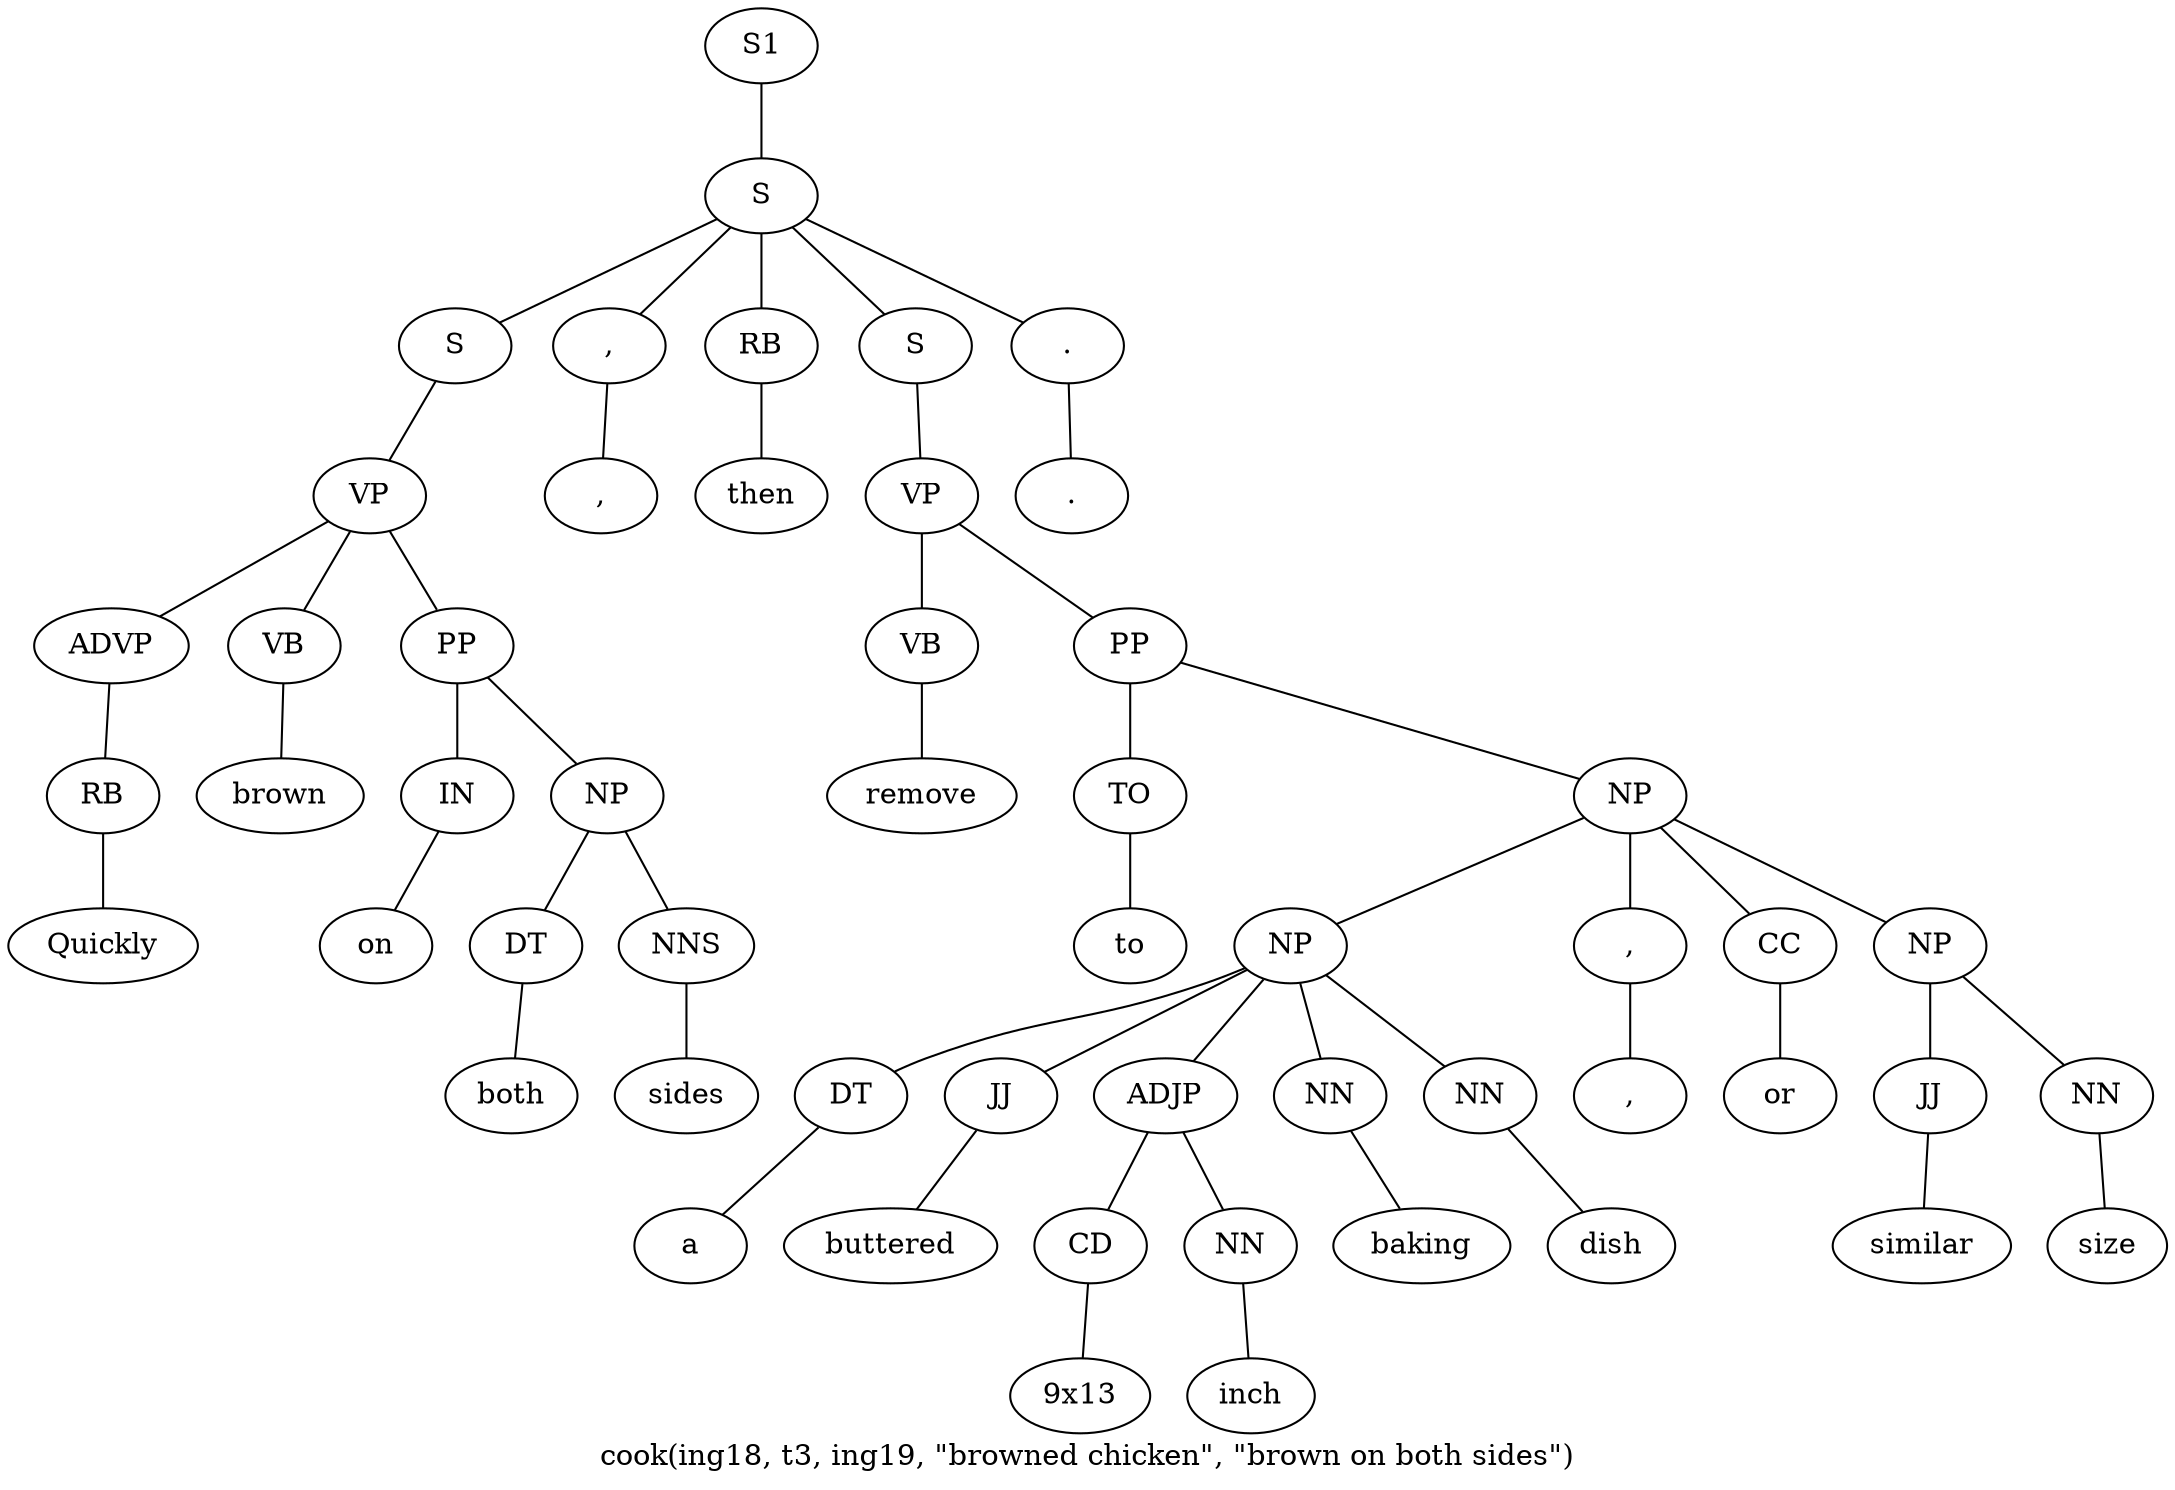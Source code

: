 graph SyntaxGraph {
	label = "cook(ing18, t3, ing19, \"browned chicken\", \"brown on both sides\")";
	Node0 [label="S1"];
	Node1 [label="S"];
	Node2 [label="S"];
	Node3 [label="VP"];
	Node4 [label="ADVP"];
	Node5 [label="RB"];
	Node6 [label="Quickly"];
	Node7 [label="VB"];
	Node8 [label="brown"];
	Node9 [label="PP"];
	Node10 [label="IN"];
	Node11 [label="on"];
	Node12 [label="NP"];
	Node13 [label="DT"];
	Node14 [label="both"];
	Node15 [label="NNS"];
	Node16 [label="sides"];
	Node17 [label=","];
	Node18 [label=","];
	Node19 [label="RB"];
	Node20 [label="then"];
	Node21 [label="S"];
	Node22 [label="VP"];
	Node23 [label="VB"];
	Node24 [label="remove"];
	Node25 [label="PP"];
	Node26 [label="TO"];
	Node27 [label="to"];
	Node28 [label="NP"];
	Node29 [label="NP"];
	Node30 [label="DT"];
	Node31 [label="a"];
	Node32 [label="JJ"];
	Node33 [label="buttered"];
	Node34 [label="ADJP"];
	Node35 [label="CD"];
	Node36 [label="9x13"];
	Node37 [label="NN"];
	Node38 [label="inch"];
	Node39 [label="NN"];
	Node40 [label="baking"];
	Node41 [label="NN"];
	Node42 [label="dish"];
	Node43 [label=","];
	Node44 [label=","];
	Node45 [label="CC"];
	Node46 [label="or"];
	Node47 [label="NP"];
	Node48 [label="JJ"];
	Node49 [label="similar"];
	Node50 [label="NN"];
	Node51 [label="size"];
	Node52 [label="."];
	Node53 [label="."];

	Node0 -- Node1;
	Node1 -- Node2;
	Node1 -- Node17;
	Node1 -- Node19;
	Node1 -- Node21;
	Node1 -- Node52;
	Node2 -- Node3;
	Node3 -- Node4;
	Node3 -- Node7;
	Node3 -- Node9;
	Node4 -- Node5;
	Node5 -- Node6;
	Node7 -- Node8;
	Node9 -- Node10;
	Node9 -- Node12;
	Node10 -- Node11;
	Node12 -- Node13;
	Node12 -- Node15;
	Node13 -- Node14;
	Node15 -- Node16;
	Node17 -- Node18;
	Node19 -- Node20;
	Node21 -- Node22;
	Node22 -- Node23;
	Node22 -- Node25;
	Node23 -- Node24;
	Node25 -- Node26;
	Node25 -- Node28;
	Node26 -- Node27;
	Node28 -- Node29;
	Node28 -- Node43;
	Node28 -- Node45;
	Node28 -- Node47;
	Node29 -- Node30;
	Node29 -- Node32;
	Node29 -- Node34;
	Node29 -- Node39;
	Node29 -- Node41;
	Node30 -- Node31;
	Node32 -- Node33;
	Node34 -- Node35;
	Node34 -- Node37;
	Node35 -- Node36;
	Node37 -- Node38;
	Node39 -- Node40;
	Node41 -- Node42;
	Node43 -- Node44;
	Node45 -- Node46;
	Node47 -- Node48;
	Node47 -- Node50;
	Node48 -- Node49;
	Node50 -- Node51;
	Node52 -- Node53;
}